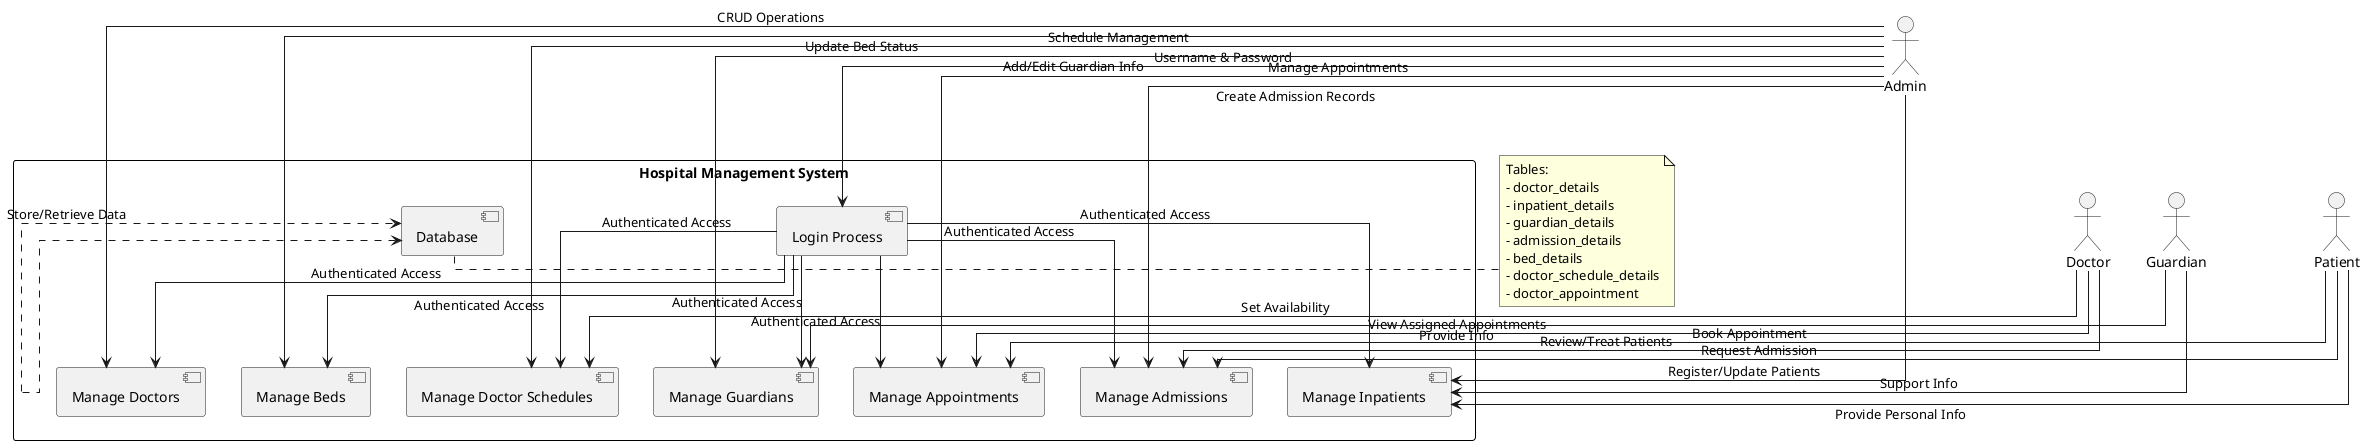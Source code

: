 @startuml
skinparam linetype ortho
skinparam rectangle {
    borderColor black
    backgroundColor white
}

actor Admin
actor Doctor
actor Patient
actor Guardian

rectangle "Hospital Management System" as HMS {

    [Login Process] as LoginProcess
    [Manage Doctors] as ManageDoctors
    [Manage Inpatients] as ManageInpatients
    [Manage Guardians] as ManageGuardians
    [Manage Admissions] as ManageAdmissions
    [Manage Beds] as ManageBeds
    [Manage Doctor Schedules] as ManageDoctorSchedules
    [Manage Appointments] as ManageAppointments

    LoginProcess -down-> ManageDoctors : Authenticated Access
    LoginProcess -down-> ManageInpatients : Authenticated Access
    LoginProcess -down-> ManageGuardians : Authenticated Access
    LoginProcess -down-> ManageAdmissions : Authenticated Access
    LoginProcess -down-> ManageBeds : Authenticated Access
    LoginProcess -down-> ManageDoctorSchedules : Authenticated Access
    LoginProcess -down-> ManageAppointments : Authenticated Access

    Admin --> LoginProcess : Username & Password
    Admin --> ManageDoctors : CRUD Operations
    Admin --> ManageInpatients : Register/Update Patients
    Admin --> ManageGuardians : Add/Edit Guardian Info
    Admin --> ManageAdmissions : Create Admission Records
    Admin --> ManageBeds : Update Bed Status
    Admin --> ManageDoctorSchedules : Schedule Management
    Admin --> ManageAppointments : Manage Appointments

    Doctor --> ManageDoctorSchedules : Set Availability
    Doctor --> ManageAppointments : View Assigned Appointments
    Doctor --> ManageAdmissions : Review/Treat Patients

    Patient --> ManageInpatients : Provide Personal Info
    Patient --> ManageAdmissions : Request Admission
    Patient --> ManageAppointments : Book Appointment

    Guardian --> ManageGuardians : Provide Info
    Guardian --> ManageInpatients : Support Info

    HMS .> [Database] : Store/Retrieve Data
    [Database] <.. HMS
}

note right of [Database]
  Tables:
  - doctor_details
  - inpatient_details
  - guardian_details
  - admission_details
  - bed_details
  - doctor_schedule_details
  - doctor_appointment
end note

@enduml

